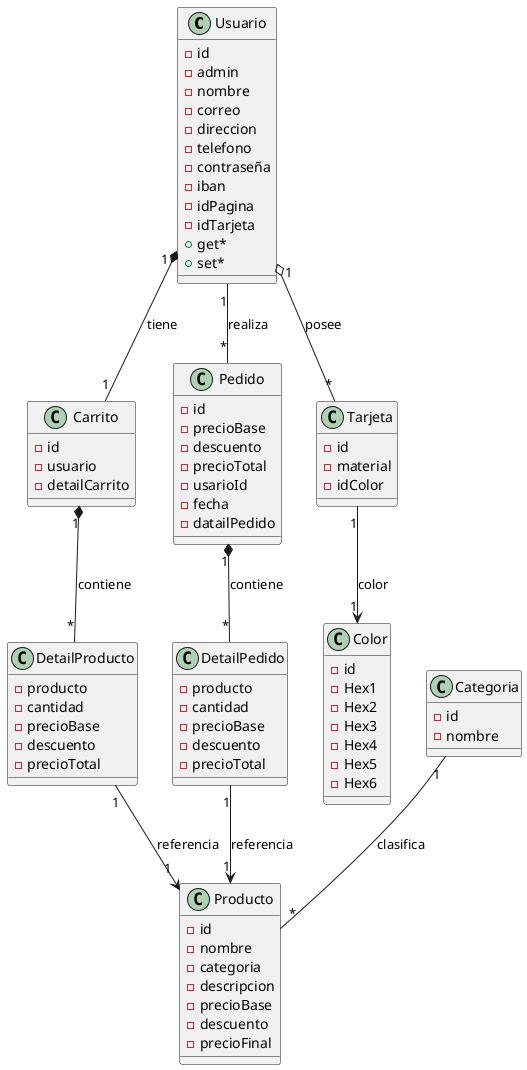 @startuml

class Usuario{
    -id
    -admin
    -nombre
    -correo
    -direccion
    -telefono
    -contraseña
    -iban
    -idPagina
    -idTarjeta
    +get*
    +set*
}

class Producto{
   -id
   -nombre
   -categoria
   -descripcion
   -precioBase
   -descuento
   -precioFinal
}

class Carrito{
    -id
    -usuario
    -detailCarrito
}

class DetailProducto{
    -producto
    -cantidad
    -precioBase
    -descuento
    -precioTotal
}

class Pedido{
    -id
    -precioBase
    -descuento
    -precioTotal
    -usarioId
    -fecha
    -datailPedido
}

class DetailPedido{
    -producto
    -cantidad
    -precioBase
    -descuento
    -precioTotal
}

class Color {
    -id
    -Hex1
    -Hex2
    -Hex3
    -Hex4
    -Hex5
    -Hex6
}
class Tarjeta {
    -id
    -material
    -idColor
}
class Categoria{
    -id
    -nombre
}
' Relaciones entre entidades
Usuario "1" *-- "1" Carrito : tiene
Carrito "1" *-- "*" DetailProducto : contiene
DetailProducto "1" --> "1" Producto : referencia
Usuario "1" -- "*" Pedido : realiza
Pedido "1" *-- "*" DetailPedido : contiene
DetailPedido "1" --> "1" Producto : referencia
Usuario "1" o-- "*" Tarjeta : posee
Tarjeta "1" --> "1" Color : color
Categoria "1" -- "*" Producto : clasifica





@enduml
